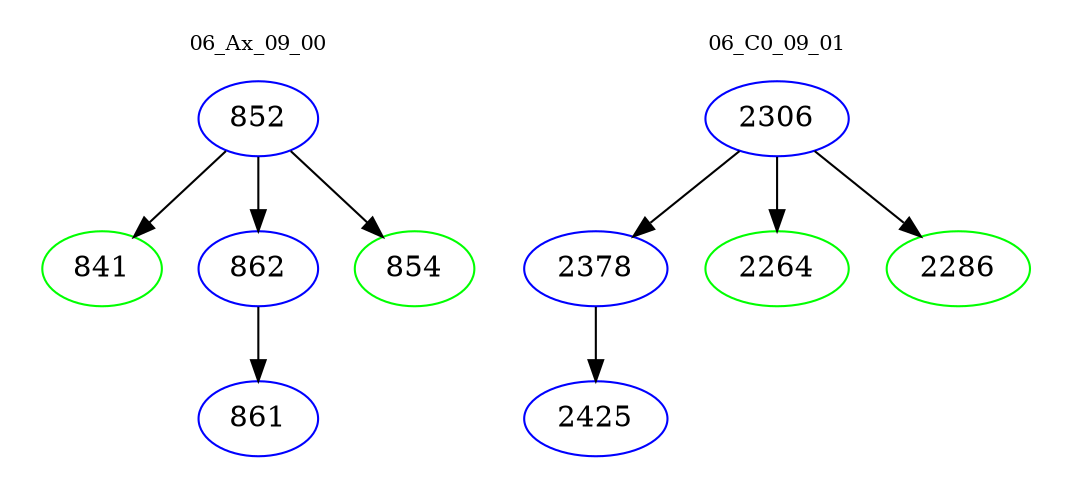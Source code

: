 digraph{
subgraph cluster_0 {
color = white
label = "06_Ax_09_00";
fontsize=10;
T0_852 [label="852", color="blue"]
T0_852 -> T0_841 [color="black"]
T0_841 [label="841", color="green"]
T0_852 -> T0_862 [color="black"]
T0_862 [label="862", color="blue"]
T0_862 -> T0_861 [color="black"]
T0_861 [label="861", color="blue"]
T0_852 -> T0_854 [color="black"]
T0_854 [label="854", color="green"]
}
subgraph cluster_1 {
color = white
label = "06_C0_09_01";
fontsize=10;
T1_2306 [label="2306", color="blue"]
T1_2306 -> T1_2378 [color="black"]
T1_2378 [label="2378", color="blue"]
T1_2378 -> T1_2425 [color="black"]
T1_2425 [label="2425", color="blue"]
T1_2306 -> T1_2264 [color="black"]
T1_2264 [label="2264", color="green"]
T1_2306 -> T1_2286 [color="black"]
T1_2286 [label="2286", color="green"]
}
}
